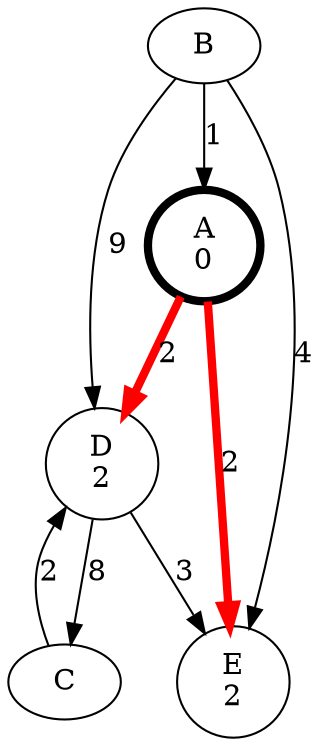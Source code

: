 digraph {
  A [label="A\n0" penwidth=4];
  B;
  C;
  D [label="D\n2"];
  E [label="E\n2"];

  A -> E [label=2 penwidth=4 color=red]
  A -> D [label=2 penwidth=4 color=red]
  B -> A [label=1]
  B -> E [label=4]
  B -> D [label=9]
  C -> D [label=2]
  D -> C [label=8]
  D -> E [label=3]
}
